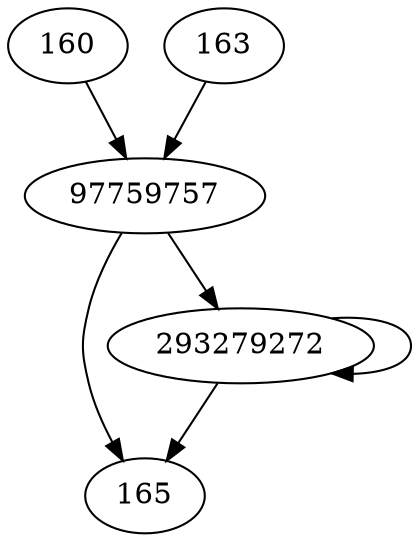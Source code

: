 digraph  {
160;
163;
165;
293279272;
97759757;
160 -> 97759757;
163 -> 97759757;
293279272 -> 165;
293279272 -> 293279272;
97759757 -> 165;
97759757 -> 293279272;
}
